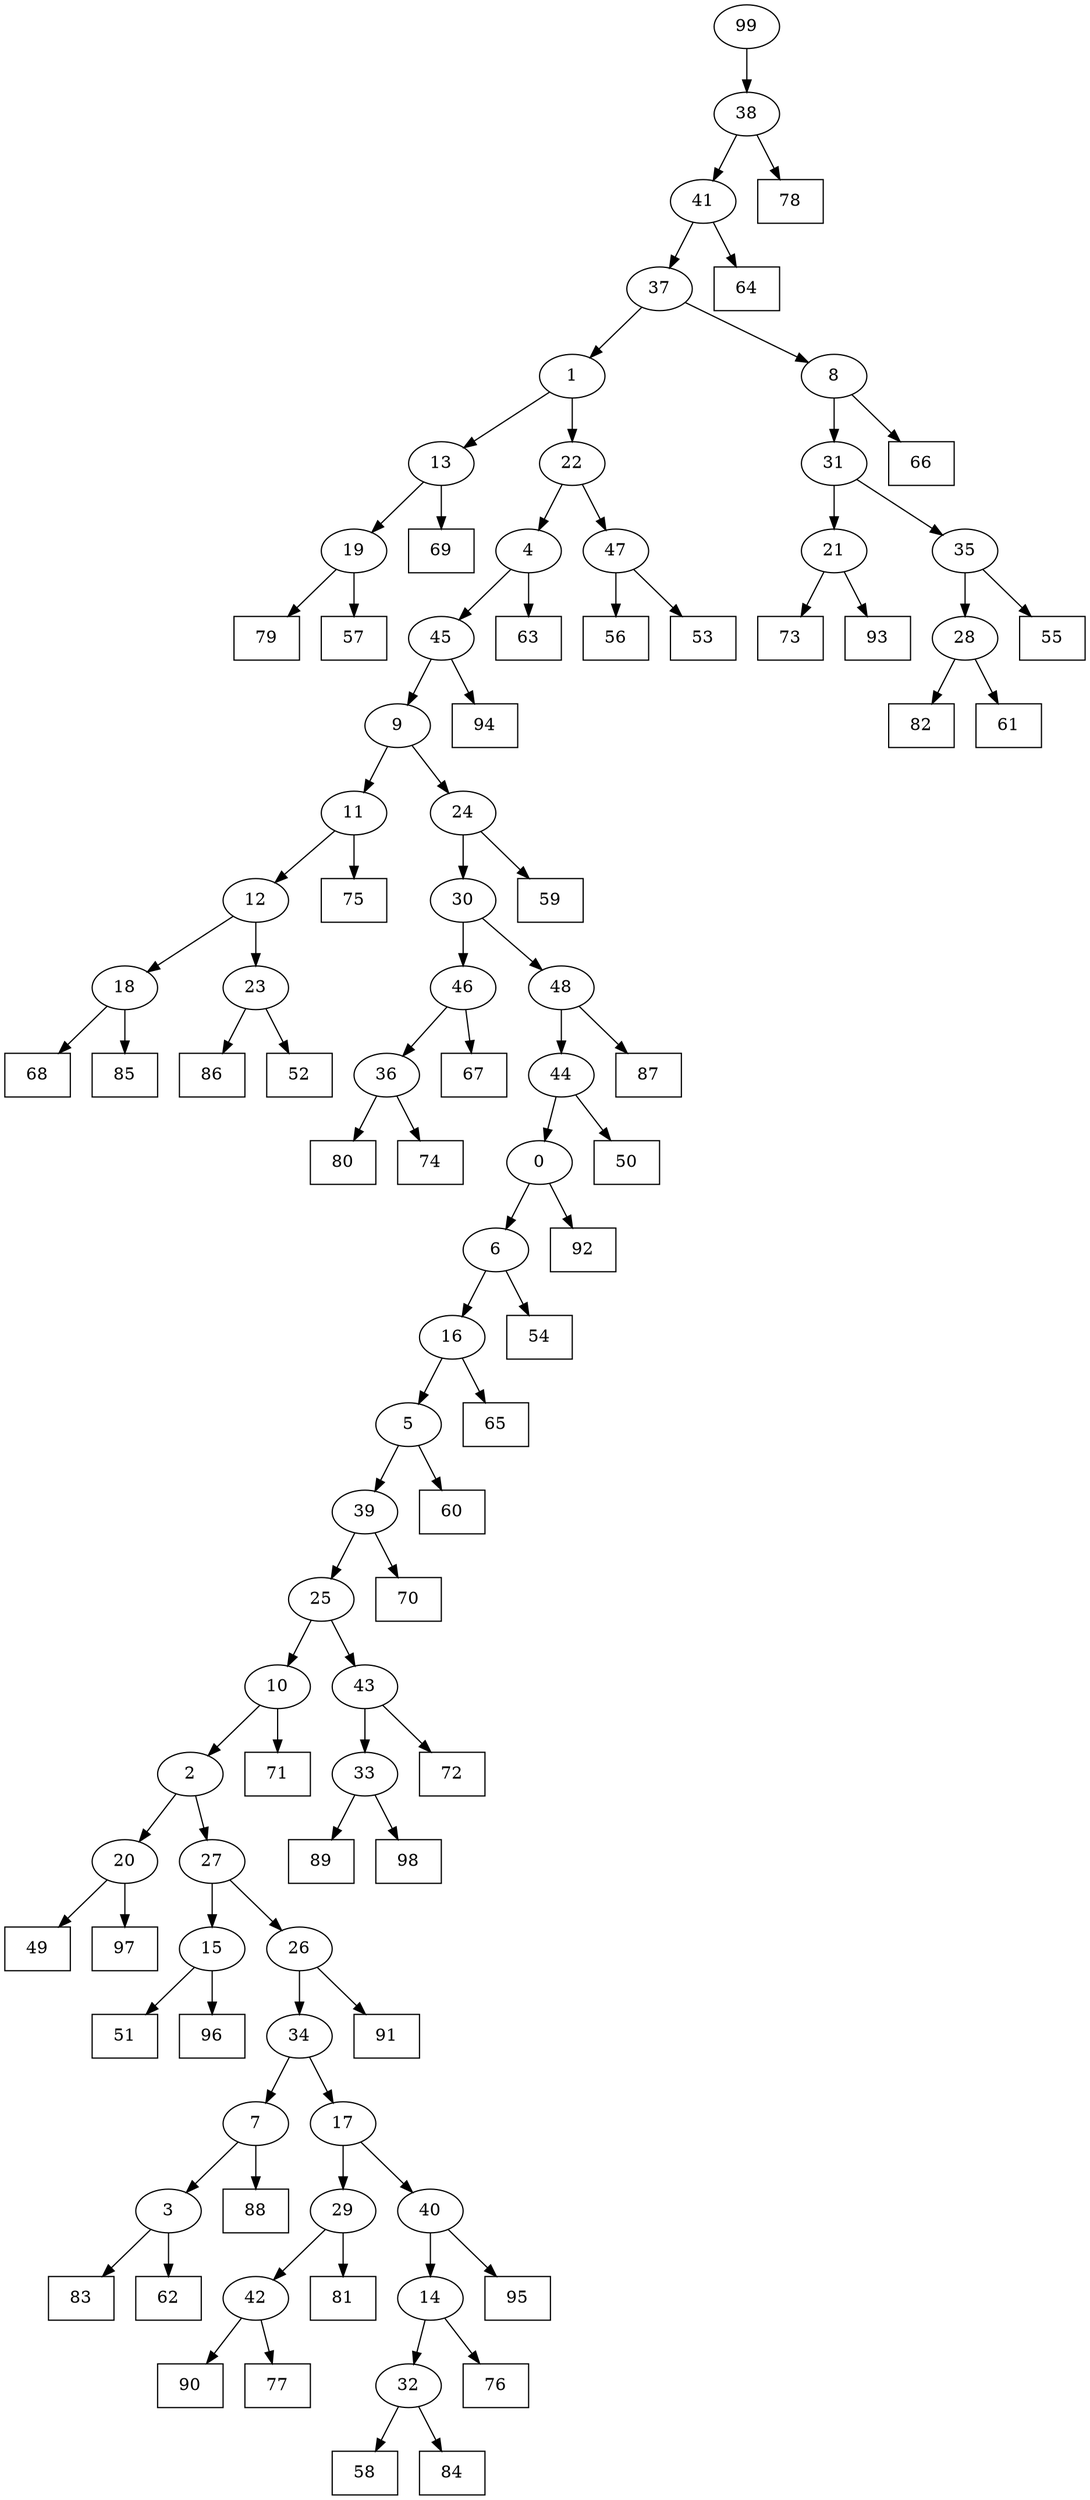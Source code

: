 digraph G {
0[label="0"];
1[label="1"];
2[label="2"];
3[label="3"];
4[label="4"];
5[label="5"];
6[label="6"];
7[label="7"];
8[label="8"];
9[label="9"];
10[label="10"];
11[label="11"];
12[label="12"];
13[label="13"];
14[label="14"];
15[label="15"];
16[label="16"];
17[label="17"];
18[label="18"];
19[label="19"];
20[label="20"];
21[label="21"];
22[label="22"];
23[label="23"];
24[label="24"];
25[label="25"];
26[label="26"];
27[label="27"];
28[label="28"];
29[label="29"];
30[label="30"];
31[label="31"];
32[label="32"];
33[label="33"];
34[label="34"];
35[label="35"];
36[label="36"];
37[label="37"];
38[label="38"];
39[label="39"];
40[label="40"];
41[label="41"];
42[label="42"];
43[label="43"];
44[label="44"];
45[label="45"];
46[label="46"];
47[label="47"];
48[label="48"];
49[shape=box,label="92"];
50[shape=box,label="50"];
51[shape=box,label="76"];
52[shape=box,label="69"];
53[shape=box,label="70"];
54[shape=box,label="82"];
55[shape=box,label="56"];
56[shape=box,label="90"];
57[shape=box,label="81"];
58[shape=box,label="71"];
59[shape=box,label="66"];
60[shape=box,label="51"];
61[shape=box,label="87"];
62[shape=box,label="77"];
63[shape=box,label="86"];
64[shape=box,label="58"];
65[shape=box,label="67"];
66[shape=box,label="91"];
67[shape=box,label="60"];
68[shape=box,label="96"];
69[shape=box,label="59"];
70[shape=box,label="79"];
71[shape=box,label="61"];
72[shape=box,label="80"];
73[shape=box,label="49"];
74[shape=box,label="68"];
75[shape=box,label="73"];
76[shape=box,label="83"];
77[shape=box,label="93"];
78[shape=box,label="89"];
79[shape=box,label="52"];
80[shape=box,label="64"];
81[shape=box,label="98"];
82[shape=box,label="55"];
83[shape=box,label="95"];
84[shape=box,label="57"];
85[shape=box,label="75"];
86[shape=box,label="74"];
87[shape=box,label="53"];
88[shape=box,label="88"];
89[shape=box,label="62"];
90[shape=box,label="78"];
91[shape=box,label="97"];
92[shape=box,label="94"];
93[shape=box,label="65"];
94[shape=box,label="63"];
95[shape=box,label="85"];
96[shape=box,label="72"];
97[shape=box,label="54"];
98[shape=box,label="84"];
99[label="99"];
7->88 ;
16->93 ;
20->73 ;
6->16 ;
10->58 ;
21->75 ;
29->57 ;
15->68 ;
44->0 ;
42->56 ;
44->50 ;
48->61 ;
36->86 ;
29->42 ;
6->97 ;
5->67 ;
19->70 ;
43->33 ;
39->25 ;
25->43 ;
41->80 ;
10->2 ;
2->20 ;
20->91 ;
19->84 ;
12->23 ;
5->39 ;
18->95 ;
33->78 ;
24->69 ;
21->77 ;
26->34 ;
47->55 ;
45->92 ;
11->85 ;
4->94 ;
38->41 ;
3->76 ;
39->53 ;
17->29 ;
13->52 ;
16->5 ;
30->48 ;
38->90 ;
24->30 ;
0->6 ;
11->12 ;
28->71 ;
25->10 ;
32->64 ;
0->49 ;
48->44 ;
36->72 ;
42->62 ;
4->45 ;
18->74 ;
40->14 ;
37->1 ;
14->51 ;
8->59 ;
1->22 ;
43->96 ;
99->38 ;
41->37 ;
37->8 ;
33->81 ;
26->66 ;
23->63 ;
45->9 ;
9->11 ;
35->82 ;
22->47 ;
47->87 ;
15->60 ;
14->32 ;
32->98 ;
12->18 ;
40->83 ;
27->15 ;
23->79 ;
46->65 ;
28->54 ;
27->26 ;
30->46 ;
34->7 ;
34->17 ;
17->40 ;
46->36 ;
7->3 ;
3->89 ;
2->27 ;
31->35 ;
35->28 ;
9->24 ;
8->31 ;
31->21 ;
22->4 ;
1->13 ;
13->19 ;
}
